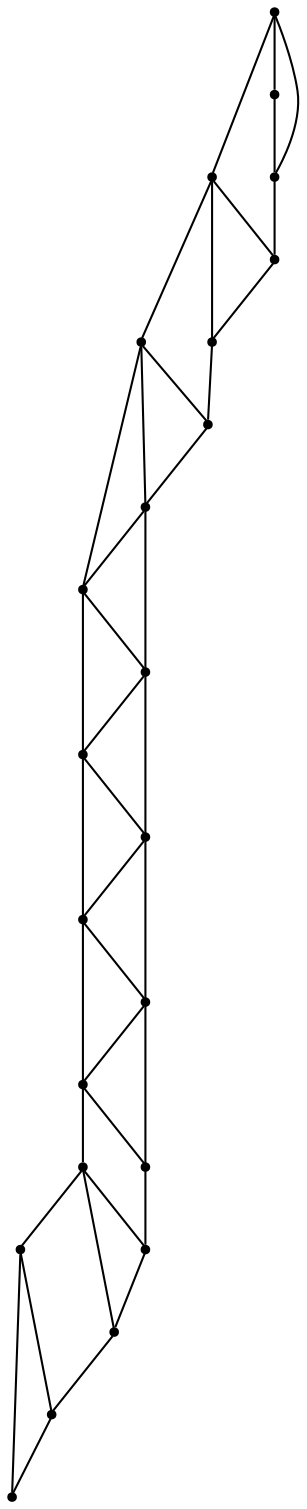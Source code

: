 graph {
  node [shape=point,comment="{\"directed\":false,\"doi\":\"10.1007/978-3-031-22203-0_19\",\"figure\":\"5 (2)\"}"]

  v0 [pos="1494.0618891379177,399.03599696527374"]
  v1 [pos="1494.0618891379177,265.6830539616961"]
  v2 [pos="1527.4005334759158,265.6830539616961"]
  v3 [pos="1427.3846004619209,399.0359969652738"]
  v4 [pos="1394.0459561239222,265.6830539616961"]
  v5 [pos="1427.3846004619206,265.6830539616961"]
  v6 [pos="1227.3527344339304,399.0359969652738"]
  v7 [pos="1177.344767926933,399.0359969652738"]
  v8 [pos="1260.6913787719286,399.0359969652738"]
  v9 [pos="1294.0300231099272,399.0359969652738"]
  v10 [pos="1344.0379896169247,399.0359969652738"]
  v11 [pos="1344.0379896169247,265.6830539616961"]
  v12 [pos="1310.6993452789263,265.6830539616961"]
  v13 [pos="1277.360700940928,265.6830539616961"]
  v14 [pos="1244.0220566029298,265.6830539616961"]
  v15 [pos="1210.6834122649311,265.6830539616961"]
  v16 [pos="1177.344767926933,265.6830539616961"]
  v17 [pos="1093.9981570819368,399.0359969652738"]
  v18 [pos="1127.3368014199352,265.6830539616961"]
  v19 [pos="1093.9981570819368,265.6830539616961"]
  v20 [pos="1027.3209637885666,399.03599696527374"]
  v21 [pos="1027.3209637885666,265.6830539616961"]
  v22 [pos="993.9833050710425,265.6830539616961"]

  v0 -- v1 [id="-1",pos="1494.0618891379177,399.03599696527374 1494.0618891379177,265.6830539616961 1494.0618891379177,265.6830539616961 1494.0618891379177,265.6830539616961"]
  v20 -- v17 [id="-3",pos="1027.3209637885666,399.03599696527374 1093.9981570819368,399.0359969652738 1093.9981570819368,399.0359969652738 1093.9981570819368,399.0359969652738"]
  v17 -- v7 [id="-4",pos="1093.9981570819368,399.0359969652738 1177.344767926933,399.0359969652738 1177.344767926933,399.0359969652738 1177.344767926933,399.0359969652738"]
  v7 -- v6 [id="-5",pos="1177.344767926933,399.0359969652738 1227.3527344339304,399.0359969652738 1227.3527344339304,399.0359969652738 1227.3527344339304,399.0359969652738"]
  v6 -- v8 [id="-6",pos="1227.3527344339304,399.0359969652738 1260.6913787719286,399.0359969652738 1260.6913787719286,399.0359969652738 1260.6913787719286,399.0359969652738"]
  v8 -- v9 [id="-7",pos="1260.6913787719286,399.0359969652738 1294.0300231099272,399.0359969652738 1294.0300231099272,399.0359969652738 1294.0300231099272,399.0359969652738"]
  v9 -- v10 [id="-8",pos="1294.0300231099272,399.0359969652738 1344.0379896169247,399.0359969652738 1344.0379896169247,399.0359969652738 1344.0379896169247,399.0359969652738"]
  v10 -- v3 [id="-9",pos="1344.0379896169247,399.0359969652738 1427.3846004619209,399.0359969652738 1427.3846004619209,399.0359969652738 1427.3846004619209,399.0359969652738"]
  v3 -- v0 [id="-10",pos="1427.3846004619209,399.0359969652738 1494.0618891379177,399.03599696527374 1494.0618891379177,399.03599696527374 1494.0618891379177,399.03599696527374"]
  v22 -- v21 [id="-13",pos="993.9833050710425,265.6830539616961 1027.3209637885666,265.6830539616961 1027.3209637885666,265.6830539616961 1027.3209637885666,265.6830539616961"]
  v21 -- v19 [id="-14",pos="1027.3209637885666,265.6830539616961 1093.9981570819368,265.6830539616961 1093.9981570819368,265.6830539616961 1093.9981570819368,265.6830539616961"]
  v19 -- v18 [id="-15",pos="1093.9981570819368,265.6830539616961 1127.3368014199352,265.6830539616961 1127.3368014199352,265.6830539616961 1127.3368014199352,265.6830539616961"]
  v18 -- v16 [id="-16",pos="1127.3368014199352,265.6830539616961 1177.344767926933,265.6830539616961 1177.344767926933,265.6830539616961 1177.344767926933,265.6830539616961"]
  v16 -- v15 [id="-17",pos="1177.344767926933,265.6830539616961 1210.6834122649311,265.6830539616961 1210.6834122649311,265.6830539616961 1210.6834122649311,265.6830539616961"]
  v15 -- v14 [id="-18",pos="1210.6834122649311,265.6830539616961 1244.0220566029298,265.6830539616961 1244.0220566029298,265.6830539616961 1244.0220566029298,265.6830539616961"]
  v14 -- v13 [id="-19",pos="1244.0220566029298,265.6830539616961 1277.360700940928,265.6830539616961 1277.360700940928,265.6830539616961 1277.360700940928,265.6830539616961"]
  v13 -- v12 [id="-20",pos="1277.360700940928,265.6830539616961 1310.6993452789263,265.6830539616961 1310.6993452789263,265.6830539616961 1310.6993452789263,265.6830539616961"]
  v12 -- v11 [id="-21",pos="1310.6993452789263,265.6830539616961 1344.0379896169247,265.6830539616961 1344.0379896169247,265.6830539616961 1344.0379896169247,265.6830539616961"]
  v11 -- v4 [id="-22",pos="1344.0379896169247,265.6830539616961 1394.0459561239222,265.6830539616961 1394.0459561239222,265.6830539616961 1394.0459561239222,265.6830539616961"]
  v4 -- v5 [id="-23",pos="1394.0459561239222,265.6830539616961 1427.3846004619206,265.6830539616961 1427.3846004619206,265.6830539616961 1427.3846004619206,265.6830539616961"]
  v5 -- v1 [id="-24",pos="1427.3846004619206,265.6830539616961 1494.0618891379177,265.6830539616961 1494.0618891379177,265.6830539616961 1494.0618891379177,265.6830539616961"]
  v1 -- v2 [id="-25",pos="1494.0618891379177,265.6830539616961 1527.4005334759158,265.6830539616961 1527.4005334759158,265.6830539616961 1527.4005334759158,265.6830539616961"]
  v20 -- v22 [id="-27",pos="1027.3209637885666,399.03599696527374 993.9833050710425,265.6830539616961 993.9833050710425,265.6830539616961 993.9833050710425,265.6830539616961"]
  v20 -- v21 [id="-28",pos="1027.3209637885666,399.03599696527374 1027.3209637885666,265.6830539616961 1027.3209637885666,265.6830539616961 1027.3209637885666,265.6830539616961"]
  v17 -- v19 [id="-29",pos="1093.9981570819368,399.0359969652738 1093.9981570819368,265.6830539616961 1093.9981570819368,265.6830539616961 1093.9981570819368,265.6830539616961"]
  v17 -- v18 [id="-30",pos="1093.9981570819368,399.0359969652738 1127.3368014199352,265.6830539616961 1127.3368014199352,265.6830539616961 1127.3368014199352,265.6830539616961"]
  v7 -- v16 [id="-31",pos="1177.344767926933,399.0359969652738 1177.344767926933,265.6830539616961 1177.344767926933,265.6830539616961 1177.344767926933,265.6830539616961"]
  v7 -- v15 [id="-32",pos="1177.344767926933,399.0359969652738 1210.6834122649311,265.6830539616961 1210.6834122649311,265.6830539616961 1210.6834122649311,265.6830539616961"]
  v15 -- v6 [id="-34",pos="1210.6834122649311,265.6830539616961 1227.3527344339304,399.0359969652738 1227.3527344339304,399.0359969652738 1227.3527344339304,399.0359969652738"]
  v6 -- v14 [id="-38",pos="1227.3527344339304,399.0359969652738 1244.0220566029298,265.6830539616961 1244.0220566029298,265.6830539616961 1244.0220566029298,265.6830539616961"]
  v14 -- v8 [id="-39",pos="1244.0220566029298,265.6830539616961 1260.6913787719286,399.0359969652738 1260.6913787719286,399.0359969652738 1260.6913787719286,399.0359969652738"]
  v8 -- v13 [id="-40",pos="1260.6913787719286,399.0359969652738 1277.360700940928,265.6830539616961 1277.360700940928,265.6830539616961 1277.360700940928,265.6830539616961"]
  v13 -- v9 [id="-41",pos="1277.360700940928,265.6830539616961 1294.0300231099272,399.0359969652738 1294.0300231099272,399.0359969652738 1294.0300231099272,399.0359969652738"]
  v9 -- v12 [id="-42",pos="1294.0300231099272,399.0359969652738 1310.6993452789263,265.6830539616961 1310.6993452789263,265.6830539616961 1310.6993452789263,265.6830539616961"]
  v12 -- v10 [id="-43",pos="1310.6993452789263,265.6830539616961 1344.0379896169247,399.0359969652738 1344.0379896169247,399.0359969652738 1344.0379896169247,399.0359969652738"]
  v10 -- v11 [id="-45",pos="1344.0379896169247,399.0359969652738 1344.0379896169247,265.6830539616961 1344.0379896169247,265.6830539616961 1344.0379896169247,265.6830539616961"]
  v3 -- v5 [id="-50",pos="1427.3846004619209,399.0359969652738 1427.3846004619206,265.6830539616961 1427.3846004619206,265.6830539616961 1427.3846004619206,265.6830539616961"]
  v3 -- v4 [id="-51",pos="1427.3846004619209,399.0359969652738 1394.0459561239222,265.6830539616961 1394.0459561239222,265.6830539616961 1394.0459561239222,265.6830539616961"]
  v0 -- v2 [id="-52",pos="1494.0618891379177,399.03599696527374 1527.4005334759158,265.6830539616961 1527.4005334759158,265.6830539616961 1527.4005334759158,265.6830539616961"]
}